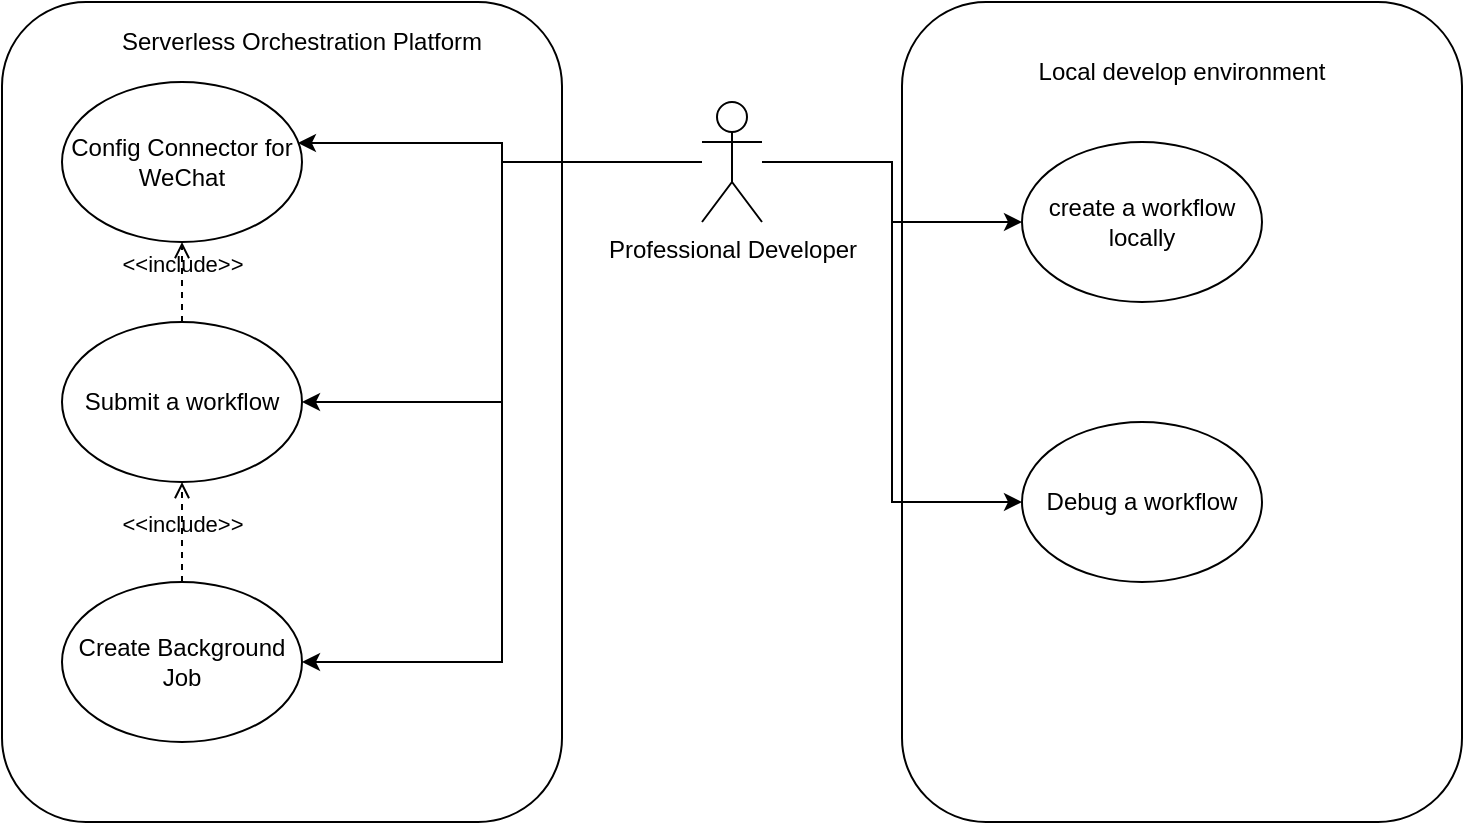 <mxfile version="17.5.0" type="github">
  <diagram id="K5UAVniuJJZnfVVCIcNx" name="Page-1">
    <mxGraphModel dx="946" dy="503" grid="1" gridSize="10" guides="1" tooltips="1" connect="1" arrows="1" fold="1" page="1" pageScale="1" pageWidth="850" pageHeight="1100" math="0" shadow="0">
      <root>
        <mxCell id="0" />
        <mxCell id="1" parent="0" />
        <mxCell id="W639tX8yxdCmrHc6JWqB-2" value="" style="rounded=1;whiteSpace=wrap;html=1;" vertex="1" parent="1">
          <mxGeometry x="200" y="90" width="280" height="410" as="geometry" />
        </mxCell>
        <mxCell id="W639tX8yxdCmrHc6JWqB-7" value="" style="rounded=1;whiteSpace=wrap;html=1;" vertex="1" parent="1">
          <mxGeometry x="650" y="90" width="280" height="410" as="geometry" />
        </mxCell>
        <mxCell id="W639tX8yxdCmrHc6JWqB-13" style="edgeStyle=orthogonalEdgeStyle;rounded=0;orthogonalLoop=1;jettySize=auto;html=1;" edge="1" parent="1" source="W639tX8yxdCmrHc6JWqB-1" target="W639tX8yxdCmrHc6JWqB-5">
          <mxGeometry relative="1" as="geometry" />
        </mxCell>
        <mxCell id="W639tX8yxdCmrHc6JWqB-15" style="edgeStyle=orthogonalEdgeStyle;rounded=0;orthogonalLoop=1;jettySize=auto;html=1;entryX=0;entryY=0.5;entryDx=0;entryDy=0;" edge="1" parent="1" source="W639tX8yxdCmrHc6JWqB-1" target="W639tX8yxdCmrHc6JWqB-14">
          <mxGeometry relative="1" as="geometry" />
        </mxCell>
        <mxCell id="W639tX8yxdCmrHc6JWqB-17" style="edgeStyle=orthogonalEdgeStyle;rounded=0;orthogonalLoop=1;jettySize=auto;html=1;entryX=1;entryY=0.5;entryDx=0;entryDy=0;" edge="1" parent="1" source="W639tX8yxdCmrHc6JWqB-1" target="W639tX8yxdCmrHc6JWqB-4">
          <mxGeometry relative="1" as="geometry" />
        </mxCell>
        <mxCell id="W639tX8yxdCmrHc6JWqB-18" style="edgeStyle=orthogonalEdgeStyle;rounded=0;orthogonalLoop=1;jettySize=auto;html=1;entryX=0.983;entryY=0.381;entryDx=0;entryDy=0;entryPerimeter=0;" edge="1" parent="1" source="W639tX8yxdCmrHc6JWqB-1" target="W639tX8yxdCmrHc6JWqB-3">
          <mxGeometry relative="1" as="geometry" />
        </mxCell>
        <mxCell id="W639tX8yxdCmrHc6JWqB-20" style="edgeStyle=orthogonalEdgeStyle;rounded=0;orthogonalLoop=1;jettySize=auto;html=1;entryX=1;entryY=0.5;entryDx=0;entryDy=0;" edge="1" parent="1" source="W639tX8yxdCmrHc6JWqB-1" target="W639tX8yxdCmrHc6JWqB-11">
          <mxGeometry relative="1" as="geometry" />
        </mxCell>
        <mxCell id="W639tX8yxdCmrHc6JWqB-1" value="Professional Developer" style="shape=umlActor;verticalLabelPosition=bottom;verticalAlign=top;html=1;" vertex="1" parent="1">
          <mxGeometry x="550" y="140" width="30" height="60" as="geometry" />
        </mxCell>
        <mxCell id="W639tX8yxdCmrHc6JWqB-3" value="Config Connector for WeChat" style="ellipse;whiteSpace=wrap;html=1;" vertex="1" parent="1">
          <mxGeometry x="230" y="130" width="120" height="80" as="geometry" />
        </mxCell>
        <mxCell id="W639tX8yxdCmrHc6JWqB-4" value="Submit a workflow" style="ellipse;whiteSpace=wrap;html=1;" vertex="1" parent="1">
          <mxGeometry x="230" y="250" width="120" height="80" as="geometry" />
        </mxCell>
        <mxCell id="W639tX8yxdCmrHc6JWqB-5" value="create a workflow locally" style="ellipse;whiteSpace=wrap;html=1;" vertex="1" parent="1">
          <mxGeometry x="710" y="160" width="120" height="80" as="geometry" />
        </mxCell>
        <mxCell id="W639tX8yxdCmrHc6JWqB-8" value="Serverless Orchestration Platform" style="text;html=1;strokeColor=none;fillColor=none;align=center;verticalAlign=middle;whiteSpace=wrap;rounded=0;" vertex="1" parent="1">
          <mxGeometry x="230" y="110" width="240" as="geometry" />
        </mxCell>
        <mxCell id="W639tX8yxdCmrHc6JWqB-9" value="Local develop environment" style="text;html=1;strokeColor=none;fillColor=none;align=center;verticalAlign=middle;whiteSpace=wrap;rounded=0;" vertex="1" parent="1">
          <mxGeometry x="700" y="110" width="180" height="30" as="geometry" />
        </mxCell>
        <mxCell id="W639tX8yxdCmrHc6JWqB-11" value="Create Background Job" style="ellipse;whiteSpace=wrap;html=1;" vertex="1" parent="1">
          <mxGeometry x="230" y="380" width="120" height="80" as="geometry" />
        </mxCell>
        <mxCell id="W639tX8yxdCmrHc6JWqB-14" value="Debug a workflow" style="ellipse;whiteSpace=wrap;html=1;" vertex="1" parent="1">
          <mxGeometry x="710" y="300" width="120" height="80" as="geometry" />
        </mxCell>
        <mxCell id="W639tX8yxdCmrHc6JWqB-19" value="&amp;lt;&amp;lt;include&amp;gt;&amp;gt;" style="html=1;verticalAlign=bottom;labelBackgroundColor=none;endArrow=open;endFill=0;dashed=1;rounded=0;exitX=0.5;exitY=0;exitDx=0;exitDy=0;entryX=0.5;entryY=1;entryDx=0;entryDy=0;" edge="1" parent="1" source="W639tX8yxdCmrHc6JWqB-11" target="W639tX8yxdCmrHc6JWqB-4">
          <mxGeometry x="-0.2" width="160" relative="1" as="geometry">
            <mxPoint x="490" y="310" as="sourcePoint" />
            <mxPoint x="650" y="310" as="targetPoint" />
            <mxPoint as="offset" />
          </mxGeometry>
        </mxCell>
        <mxCell id="W639tX8yxdCmrHc6JWqB-21" value="&amp;lt;&amp;lt;include&amp;gt;&amp;gt;" style="html=1;verticalAlign=bottom;labelBackgroundColor=none;endArrow=open;endFill=0;dashed=1;rounded=0;exitX=0.5;exitY=0;exitDx=0;exitDy=0;entryX=0.5;entryY=1;entryDx=0;entryDy=0;" edge="1" parent="1" source="W639tX8yxdCmrHc6JWqB-4" target="W639tX8yxdCmrHc6JWqB-3">
          <mxGeometry width="160" relative="1" as="geometry">
            <mxPoint x="300" y="230" as="sourcePoint" />
            <mxPoint x="460" y="230" as="targetPoint" />
            <Array as="points">
              <mxPoint x="290" y="240" />
            </Array>
            <mxPoint as="offset" />
          </mxGeometry>
        </mxCell>
      </root>
    </mxGraphModel>
  </diagram>
</mxfile>
